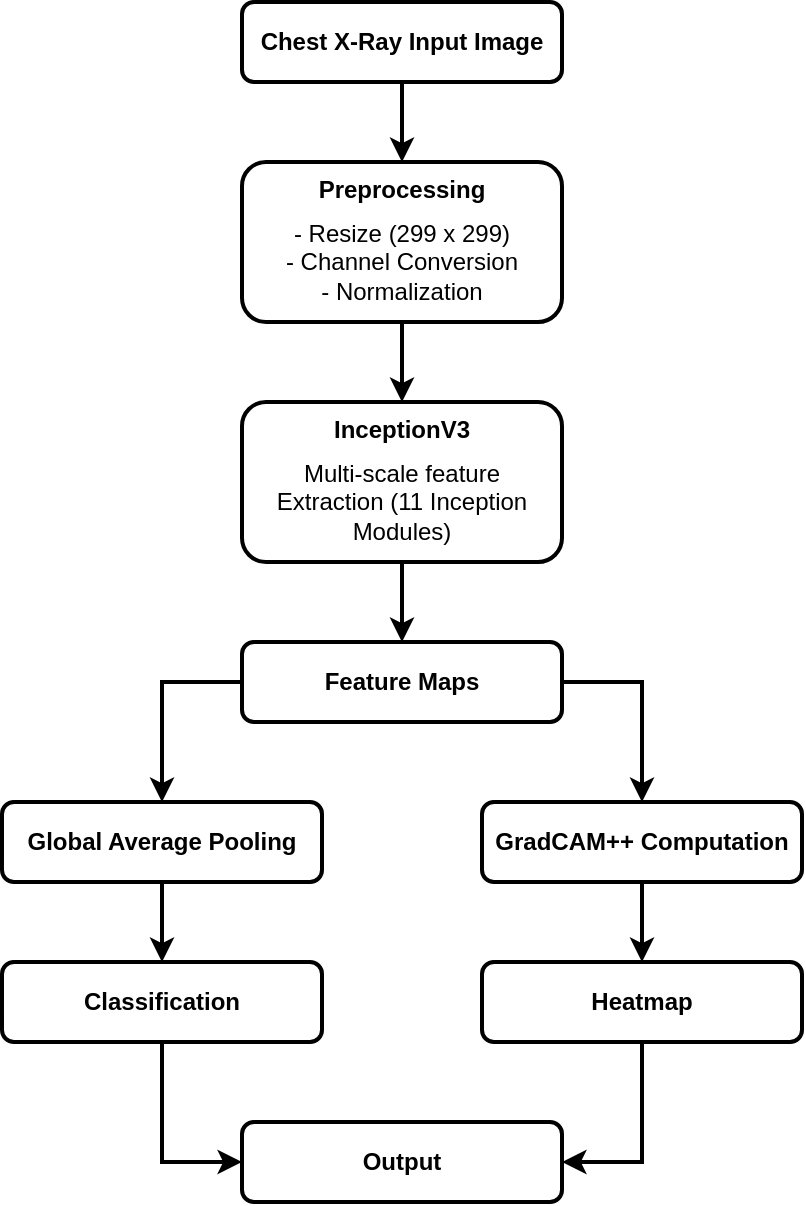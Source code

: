<mxfile version="26.1.1">
  <diagram name="Page-1" id="GwyPaFRpLCBM7G3RHXr4">
    <mxGraphModel dx="1431" dy="759" grid="1" gridSize="10" guides="1" tooltips="1" connect="1" arrows="1" fold="1" page="1" pageScale="1" pageWidth="1169" pageHeight="827" math="0" shadow="0">
      <root>
        <mxCell id="0" />
        <mxCell id="1" parent="0" />
        <mxCell id="cEqm19bf2hDtiAdt5zWf-14" style="edgeStyle=orthogonalEdgeStyle;rounded=0;orthogonalLoop=1;jettySize=auto;html=1;exitX=0.5;exitY=1;exitDx=0;exitDy=0;entryX=0.5;entryY=0;entryDx=0;entryDy=0;strokeWidth=2;" edge="1" parent="1" source="cEqm19bf2hDtiAdt5zWf-1" target="cEqm19bf2hDtiAdt5zWf-2">
          <mxGeometry relative="1" as="geometry" />
        </mxCell>
        <mxCell id="cEqm19bf2hDtiAdt5zWf-1" value="Chest X-Ray Input Image" style="rounded=1;whiteSpace=wrap;html=1;fontStyle=1;fontSize=12;strokeWidth=2;" vertex="1" parent="1">
          <mxGeometry x="400" y="80" width="160" height="40" as="geometry" />
        </mxCell>
        <mxCell id="cEqm19bf2hDtiAdt5zWf-2" value="Preprocessing" style="rounded=1;whiteSpace=wrap;html=1;verticalAlign=top;fontStyle=1;fontSize=12;strokeWidth=2;" vertex="1" parent="1">
          <mxGeometry x="400" y="160" width="160" height="80" as="geometry" />
        </mxCell>
        <mxCell id="cEqm19bf2hDtiAdt5zWf-15" style="edgeStyle=orthogonalEdgeStyle;rounded=0;orthogonalLoop=1;jettySize=auto;html=1;exitX=0.5;exitY=1;exitDx=0;exitDy=0;entryX=0.5;entryY=0;entryDx=0;entryDy=0;strokeWidth=2;" edge="1" parent="1" source="cEqm19bf2hDtiAdt5zWf-5" target="cEqm19bf2hDtiAdt5zWf-6">
          <mxGeometry relative="1" as="geometry" />
        </mxCell>
        <mxCell id="cEqm19bf2hDtiAdt5zWf-5" value="- Resize (299 x 299)&lt;div&gt;- Channel Conversion&lt;/div&gt;&lt;div&gt;- Normalization&lt;/div&gt;" style="text;html=1;whiteSpace=wrap;overflow=hidden;rounded=0;verticalAlign=middle;align=center;fontStyle=0;fontSize=12;strokeWidth=2;" vertex="1" parent="1">
          <mxGeometry x="415" y="180" width="130" height="60" as="geometry" />
        </mxCell>
        <mxCell id="cEqm19bf2hDtiAdt5zWf-6" value="InceptionV3" style="rounded=1;whiteSpace=wrap;html=1;verticalAlign=top;fontStyle=1;fontSize=12;strokeWidth=2;" vertex="1" parent="1">
          <mxGeometry x="400" y="280" width="160" height="80" as="geometry" />
        </mxCell>
        <mxCell id="cEqm19bf2hDtiAdt5zWf-16" style="edgeStyle=orthogonalEdgeStyle;rounded=0;orthogonalLoop=1;jettySize=auto;html=1;exitX=0.5;exitY=1;exitDx=0;exitDy=0;entryX=0.5;entryY=0;entryDx=0;entryDy=0;strokeWidth=2;" edge="1" parent="1" source="cEqm19bf2hDtiAdt5zWf-7" target="cEqm19bf2hDtiAdt5zWf-8">
          <mxGeometry relative="1" as="geometry" />
        </mxCell>
        <mxCell id="cEqm19bf2hDtiAdt5zWf-7" value="Multi-scale feature Extraction (11 Inception Modules)" style="text;html=1;whiteSpace=wrap;overflow=hidden;rounded=0;verticalAlign=middle;align=center;fontStyle=0;fontSize=12;strokeWidth=2;" vertex="1" parent="1">
          <mxGeometry x="415" y="300" width="130" height="60" as="geometry" />
        </mxCell>
        <mxCell id="cEqm19bf2hDtiAdt5zWf-19" style="edgeStyle=orthogonalEdgeStyle;rounded=0;orthogonalLoop=1;jettySize=auto;html=1;exitX=0;exitY=0.5;exitDx=0;exitDy=0;entryX=0.5;entryY=0;entryDx=0;entryDy=0;strokeWidth=2;" edge="1" parent="1" source="cEqm19bf2hDtiAdt5zWf-8" target="cEqm19bf2hDtiAdt5zWf-9">
          <mxGeometry relative="1" as="geometry" />
        </mxCell>
        <mxCell id="cEqm19bf2hDtiAdt5zWf-20" style="edgeStyle=orthogonalEdgeStyle;rounded=0;orthogonalLoop=1;jettySize=auto;html=1;exitX=1;exitY=0.5;exitDx=0;exitDy=0;entryX=0.5;entryY=0;entryDx=0;entryDy=0;strokeWidth=2;" edge="1" parent="1" source="cEqm19bf2hDtiAdt5zWf-8" target="cEqm19bf2hDtiAdt5zWf-10">
          <mxGeometry relative="1" as="geometry" />
        </mxCell>
        <mxCell id="cEqm19bf2hDtiAdt5zWf-8" value="Feature Maps" style="rounded=1;whiteSpace=wrap;html=1;fontStyle=1;fontSize=12;strokeWidth=2;" vertex="1" parent="1">
          <mxGeometry x="400" y="400" width="160" height="40" as="geometry" />
        </mxCell>
        <mxCell id="cEqm19bf2hDtiAdt5zWf-21" style="edgeStyle=orthogonalEdgeStyle;rounded=0;orthogonalLoop=1;jettySize=auto;html=1;exitX=0.5;exitY=1;exitDx=0;exitDy=0;entryX=0.5;entryY=0;entryDx=0;entryDy=0;strokeWidth=2;" edge="1" parent="1" source="cEqm19bf2hDtiAdt5zWf-9" target="cEqm19bf2hDtiAdt5zWf-11">
          <mxGeometry relative="1" as="geometry" />
        </mxCell>
        <mxCell id="cEqm19bf2hDtiAdt5zWf-9" value="Global Average Pooling" style="rounded=1;whiteSpace=wrap;html=1;fontStyle=1;fontSize=12;strokeWidth=2;" vertex="1" parent="1">
          <mxGeometry x="280" y="480" width="160" height="40" as="geometry" />
        </mxCell>
        <mxCell id="cEqm19bf2hDtiAdt5zWf-22" style="edgeStyle=orthogonalEdgeStyle;rounded=0;orthogonalLoop=1;jettySize=auto;html=1;exitX=0.5;exitY=1;exitDx=0;exitDy=0;entryX=0.5;entryY=0;entryDx=0;entryDy=0;strokeWidth=2;" edge="1" parent="1" source="cEqm19bf2hDtiAdt5zWf-10" target="cEqm19bf2hDtiAdt5zWf-12">
          <mxGeometry relative="1" as="geometry" />
        </mxCell>
        <mxCell id="cEqm19bf2hDtiAdt5zWf-10" value="GradCAM++ Computation" style="rounded=1;whiteSpace=wrap;html=1;fontStyle=1;fontSize=12;strokeWidth=2;" vertex="1" parent="1">
          <mxGeometry x="520" y="480" width="160" height="40" as="geometry" />
        </mxCell>
        <mxCell id="cEqm19bf2hDtiAdt5zWf-24" style="edgeStyle=orthogonalEdgeStyle;rounded=0;orthogonalLoop=1;jettySize=auto;html=1;exitX=0.5;exitY=1;exitDx=0;exitDy=0;entryX=0;entryY=0.5;entryDx=0;entryDy=0;strokeWidth=2;" edge="1" parent="1" source="cEqm19bf2hDtiAdt5zWf-11" target="cEqm19bf2hDtiAdt5zWf-13">
          <mxGeometry relative="1" as="geometry" />
        </mxCell>
        <mxCell id="cEqm19bf2hDtiAdt5zWf-11" value="Classification" style="rounded=1;whiteSpace=wrap;html=1;fontStyle=1;fontSize=12;strokeWidth=2;" vertex="1" parent="1">
          <mxGeometry x="280" y="560" width="160" height="40" as="geometry" />
        </mxCell>
        <mxCell id="cEqm19bf2hDtiAdt5zWf-23" style="edgeStyle=orthogonalEdgeStyle;rounded=0;orthogonalLoop=1;jettySize=auto;html=1;exitX=0.5;exitY=1;exitDx=0;exitDy=0;entryX=1;entryY=0.5;entryDx=0;entryDy=0;strokeWidth=2;" edge="1" parent="1" source="cEqm19bf2hDtiAdt5zWf-12" target="cEqm19bf2hDtiAdt5zWf-13">
          <mxGeometry relative="1" as="geometry" />
        </mxCell>
        <mxCell id="cEqm19bf2hDtiAdt5zWf-12" value="Heatmap" style="rounded=1;whiteSpace=wrap;html=1;fontStyle=1;fontSize=12;strokeWidth=2;" vertex="1" parent="1">
          <mxGeometry x="520" y="560" width="160" height="40" as="geometry" />
        </mxCell>
        <mxCell id="cEqm19bf2hDtiAdt5zWf-13" value="Output" style="rounded=1;whiteSpace=wrap;html=1;fontStyle=1;fontSize=12;strokeWidth=2;" vertex="1" parent="1">
          <mxGeometry x="400" y="640" width="160" height="40" as="geometry" />
        </mxCell>
      </root>
    </mxGraphModel>
  </diagram>
</mxfile>
